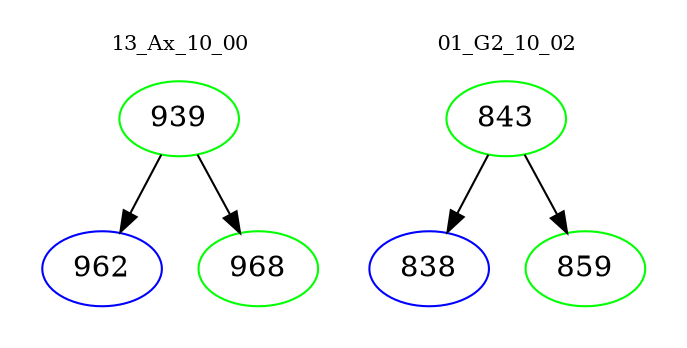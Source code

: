 digraph{
subgraph cluster_0 {
color = white
label = "13_Ax_10_00";
fontsize=10;
T0_939 [label="939", color="green"]
T0_939 -> T0_962 [color="black"]
T0_962 [label="962", color="blue"]
T0_939 -> T0_968 [color="black"]
T0_968 [label="968", color="green"]
}
subgraph cluster_1 {
color = white
label = "01_G2_10_02";
fontsize=10;
T1_843 [label="843", color="green"]
T1_843 -> T1_838 [color="black"]
T1_838 [label="838", color="blue"]
T1_843 -> T1_859 [color="black"]
T1_859 [label="859", color="green"]
}
}
